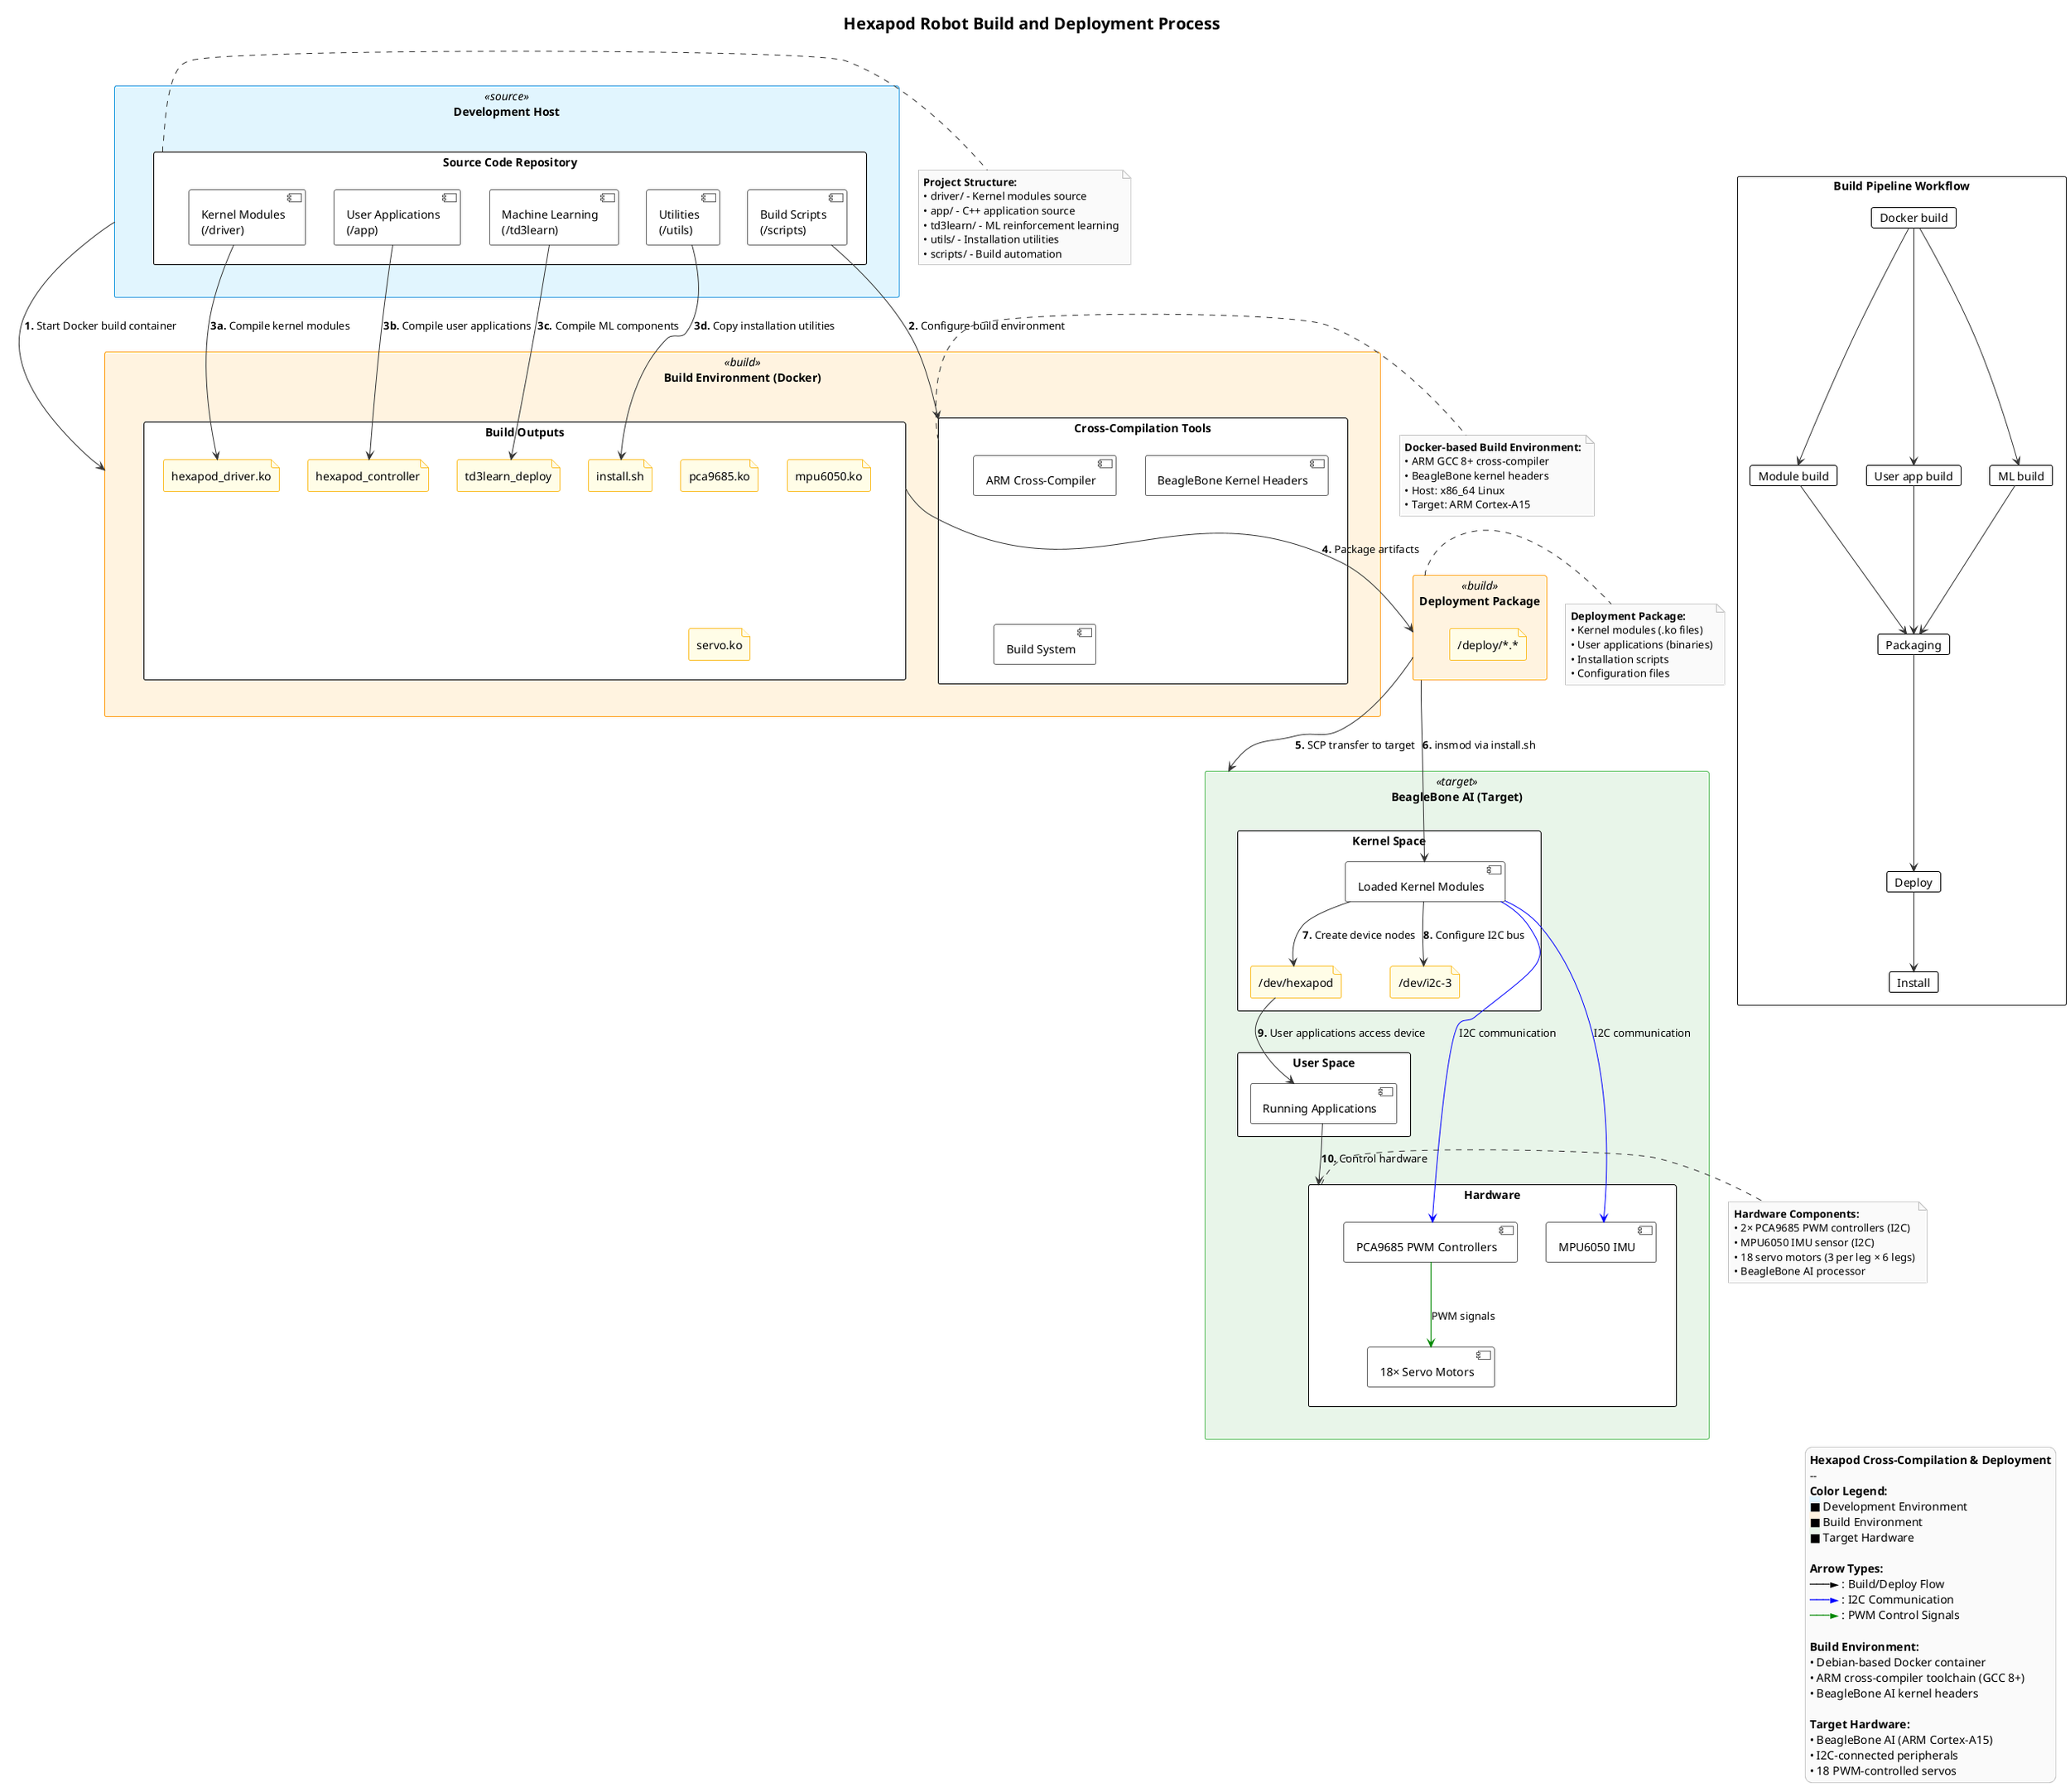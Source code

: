@startuml building

' Apply a clear, readable visual theme
!theme plain
skinparam {
    BackgroundColor transparent
    ArrowColor #333333
    FontName Arial
    
    rectangleBackgroundColor<<source>> #E1F5FE
    rectangleBorderColor<<source>> #0288D1
    
    rectangleBackgroundColor<<build>> #FFF3E0
    rectangleBorderColor<<build>> #FF9800
    
    rectangleBackgroundColor<<target>> #E8F5E9
    rectangleBorderColor<<target>> #4CAF50
    
    componentBackgroundColor #FFFFFF
    componentBorderColor #666666
    
    fileBackgroundColor #FFFDE7
    fileBorderColor #FBC02D
    
    noteBackgroundColor #FAFAFA
    noteBorderColor #BDBDBD
    
    activityBackgroundColor #FFFFFF
    activityBorderColor #666666
    
    legendBackgroundColor #FAFAFA
    legendBorderColor #BDBDBD
}

' Title
title <font size=20><b>Hexapod Robot Build and Deployment Process</b></font>

' ARCHITECTURE OVERVIEW
' =============================================================================

' Development host environment
rectangle "Development Host" as dev_host <<source>> {
    rectangle "Source Code Repository" as src {
        component "Kernel Modules\n(/driver)" as kernel_src
        component "User Applications\n(/app)" as app_src
        component "Machine Learning\n(/td3learn)" as ml_src
        component "Utilities\n(/utils)" as util_src
        component "Build Scripts\n(/scripts)" as build_scripts
    }
}

' Build environment
rectangle "Build Environment (Docker)" as build_env <<build>> {
    rectangle "Cross-Compilation Tools" as tools {
        component "ARM Cross-Compiler" as cross
        component "BeagleBone Kernel Headers" as kernel_headers
        component "Build System" as build_system
    }
    
    rectangle "Build Outputs" as build_out {
        file "hexapod_driver.ko" as driver_ko
        file "pca9685.ko" as pca_ko
        file "mpu6050.ko" as mpu_ko
        file "servo.ko" as servo_ko
        file "hexapod_controller" as controller_bin
        file "td3learn_deploy" as td3_bin
        file "install.sh" as install_sh
    }
}

' Target device
rectangle "BeagleBone AI (Target)" as target <<target>> {
    rectangle "Kernel Space" as kernel_space {
        component "Loaded Kernel Modules" as loaded_modules
        file "/dev/hexapod" as dev_hexapod
        file "/dev/i2c-3" as dev_i2c
    }
    
    rectangle "User Space" as user_space {
        component "Running Applications" as apps
    }
    
    rectangle "Hardware" as hardware {
        component "PCA9685 PWM Controllers" as pwm_controllers
        component "MPU6050 IMU" as imu
        component "18× Servo Motors" as servos
    }
}

' BUILD PROCESS
' =============================================================================

' Steps in the build process with numbered connections
dev_host --> build_env: <b>1.</b> Start Docker build container
build_scripts --> tools: <b>2.</b> Configure build environment
kernel_src --> driver_ko: <b>3a.</b> Compile kernel modules
app_src --> controller_bin: <b>3b.</b> Compile user applications
ml_src --> td3_bin: <b>3c.</b> Compile ML components
util_src --> install_sh: <b>3d.</b> Copy installation utilities

' Group build outputs into a deploy package
rectangle "Deployment Package" as deploy <<build>> {
    file "/deploy/*.*" as deploy_files
}

build_out --> deploy: <b>4.</b> Package artifacts
deploy --> target: <b>5.</b> SCP transfer to target

' DEPLOYMENT PROCESS
' =============================================================================

' Show deployment steps on target
deploy --> loaded_modules: <b>6.</b> insmod via install.sh
loaded_modules --> dev_hexapod: <b>7.</b> Create device nodes
loaded_modules --> dev_i2c: <b>8.</b> Configure I2C bus
dev_hexapod --> apps: <b>9.</b> User applications access device
apps --> hardware: <b>10.</b> Control hardware

' Hardware connections
loaded_modules -[#0000FF]-> pwm_controllers: I2C communication
loaded_modules -[#0000FF]-> imu: I2C communication
pwm_controllers -[#008800]-> servos: PWM signals

' EXPLANATORY NOTES
' =============================================================================

note right of src
  <b>Project Structure:</b>
  • driver/ - Kernel modules source
  • app/ - C++ application source
  • td3learn/ - ML reinforcement learning
  • utils/ - Installation utilities
  • scripts/ - Build automation
end note

note right of tools
  <b>Docker-based Build Environment:</b>
  • ARM GCC 8+ cross-compiler
  • BeagleBone kernel headers
  • Host: x86_64 Linux
  • Target: ARM Cortex-A15
end note

note right of deploy
  <b>Deployment Package:</b>
  • Kernel modules (.ko files)
  • User applications (binaries)
  • Installation scripts
  • Configuration files
end note

note right of hardware
  <b>Hardware Components:</b>
  • 2× PCA9685 PWM controllers (I2C)
  • MPU6050 IMU sensor (I2C)
  • 18 servo motors (3 per leg × 6 legs)
  • BeagleBone AI processor
end note

' Build pipeline activity diagram
rectangle "Build Pipeline Workflow" as build_pipeline {
    card "Docker build" as docker_build #FFFFFF
    card "Module build" as module_build #FFFFFF
    card "User app build" as user_build #FFFFFF
    card "ML build" as ml_build #FFFFFF
    card "Packaging" as packaging #FFFFFF
    card "Deploy" as deploy_step #FFFFFF
    card "Install" as install #FFFFFF

    docker_build -down-> module_build
    docker_build -down-> user_build
    docker_build -down-> ml_build
    
    module_build -down-> packaging
    user_build -down-> packaging
    ml_build -down-> packaging
    
    packaging -down-> deploy_step
    deploy_step -down-> install
}

' LEGEND
' =============================================================================

legend right
  <b>Hexapod Cross-Compilation & Deployment</b>
  --
  <b>Color Legend:</b>
  <back:#E1F5FE>■</back> Development Environment
  <back:#FFF3E0>■</back> Build Environment
  <back:#E8F5E9>■</back> Target Hardware
  
  <b>Arrow Types:</b>
  ───► : Build/Deploy Flow
  <color #0000FF>───►</color> : I2C Communication
  <color #008800>───►</color> : PWM Control Signals
  
  <b>Build Environment:</b>
  • Debian-based Docker container
  • ARM cross-compiler toolchain (GCC 8+)
  • BeagleBone AI kernel headers
  
  <b>Target Hardware:</b>
  • BeagleBone AI (ARM Cortex-A15)
  • I2C-connected peripherals
  • 18 PWM-controlled servos
endlegend

@enduml
